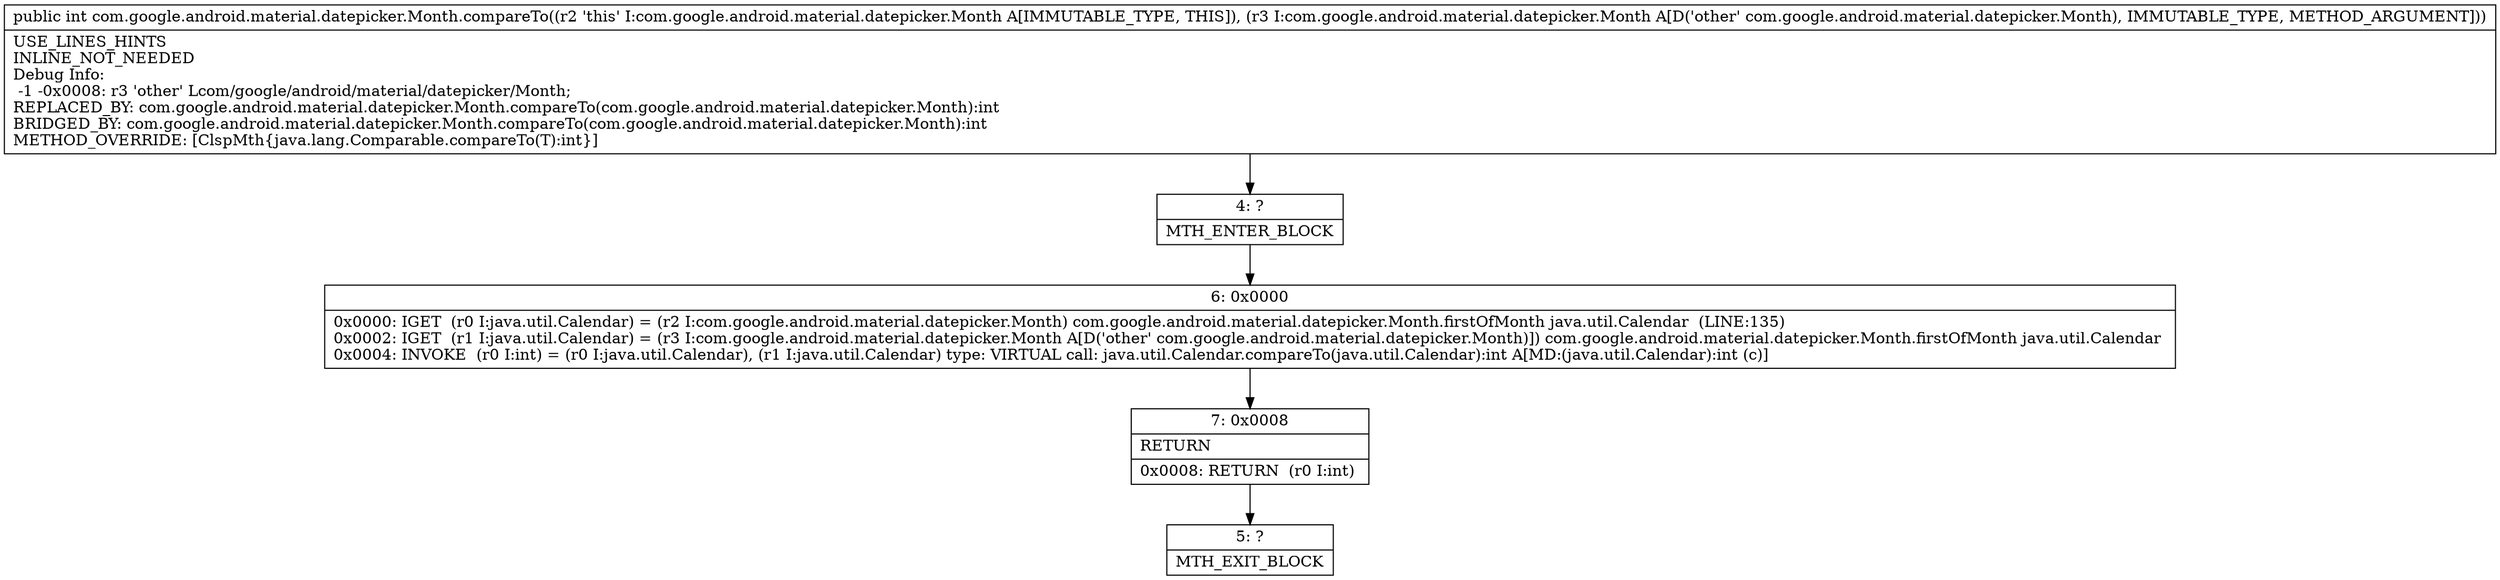 digraph "CFG forcom.google.android.material.datepicker.Month.compareTo(Lcom\/google\/android\/material\/datepicker\/Month;)I" {
Node_4 [shape=record,label="{4\:\ ?|MTH_ENTER_BLOCK\l}"];
Node_6 [shape=record,label="{6\:\ 0x0000|0x0000: IGET  (r0 I:java.util.Calendar) = (r2 I:com.google.android.material.datepicker.Month) com.google.android.material.datepicker.Month.firstOfMonth java.util.Calendar  (LINE:135)\l0x0002: IGET  (r1 I:java.util.Calendar) = (r3 I:com.google.android.material.datepicker.Month A[D('other' com.google.android.material.datepicker.Month)]) com.google.android.material.datepicker.Month.firstOfMonth java.util.Calendar \l0x0004: INVOKE  (r0 I:int) = (r0 I:java.util.Calendar), (r1 I:java.util.Calendar) type: VIRTUAL call: java.util.Calendar.compareTo(java.util.Calendar):int A[MD:(java.util.Calendar):int (c)]\l}"];
Node_7 [shape=record,label="{7\:\ 0x0008|RETURN\l|0x0008: RETURN  (r0 I:int) \l}"];
Node_5 [shape=record,label="{5\:\ ?|MTH_EXIT_BLOCK\l}"];
MethodNode[shape=record,label="{public int com.google.android.material.datepicker.Month.compareTo((r2 'this' I:com.google.android.material.datepicker.Month A[IMMUTABLE_TYPE, THIS]), (r3 I:com.google.android.material.datepicker.Month A[D('other' com.google.android.material.datepicker.Month), IMMUTABLE_TYPE, METHOD_ARGUMENT]))  | USE_LINES_HINTS\lINLINE_NOT_NEEDED\lDebug Info:\l  \-1 \-0x0008: r3 'other' Lcom\/google\/android\/material\/datepicker\/Month;\lREPLACED_BY: com.google.android.material.datepicker.Month.compareTo(com.google.android.material.datepicker.Month):int\lBRIDGED_BY: com.google.android.material.datepicker.Month.compareTo(com.google.android.material.datepicker.Month):int\lMETHOD_OVERRIDE: [ClspMth\{java.lang.Comparable.compareTo(T):int\}]\l}"];
MethodNode -> Node_4;Node_4 -> Node_6;
Node_6 -> Node_7;
Node_7 -> Node_5;
}

